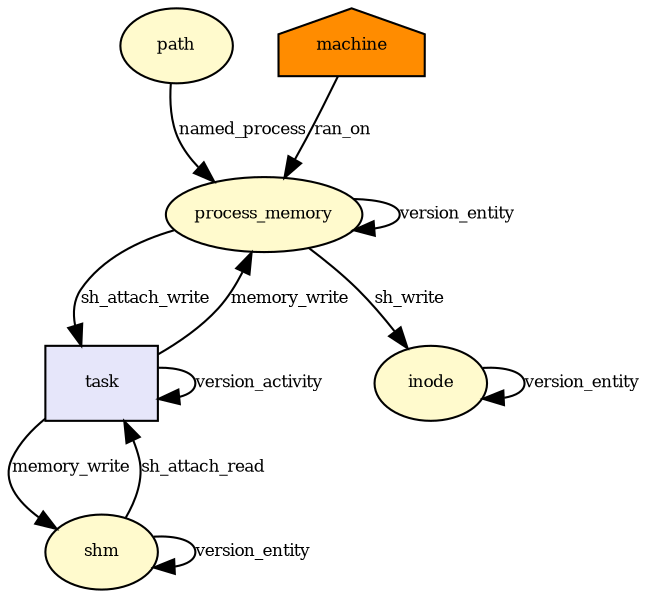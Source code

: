 digraph RGL__DirectedAdjacencyGraph {path[fontsize = 8,label = "path",shape = ellipse, fillcolor="#fffacd", style = filled]

process_memory[fontsize = 8,label = "process_memory",shape = ellipse, fillcolor="#fffacd", style = filled]

path -> process_memory[fontsize = 8,label = "named_process", color="#000000"]

process_memory -> process_memory[fontsize = 8,label = "version_entity", color="#000000"]

machine[fontsize = 8,label = "machine",shape = house, fillcolor="#ff8c00", style = filled]

machine -> process_memory[fontsize = 8,label = "ran_on", color="#000000"]

task[fontsize = 8,label = "task",shape = rectangle, fillcolor="#e6e6fa", style = filled]

task -> task[fontsize = 8,label = "version_activity", color="#000000"]

shm[fontsize = 8,label = "shm",shape = ellipse, fillcolor="#fffacd", style = filled]

shm -> task[fontsize = 8,label = "sh_attach_read", color="#000000"]

task -> process_memory[fontsize = 8,label = "memory_write", color="#000000"]

inode[fontsize = 8,label = "inode",shape = ellipse, fillcolor="#fffacd", style = filled]

inode -> inode[fontsize = 8,label = "version_entity", color="#000000"]

process_memory -> inode[fontsize = 8,label = "sh_write", color="#000000"]

process_memory -> task[fontsize = 8,label = "sh_attach_write", color="#000000"]

shm -> shm[fontsize = 8,label = "version_entity", color="#000000"]

task -> shm[fontsize = 8,label = "memory_write", color="#000000"]

}